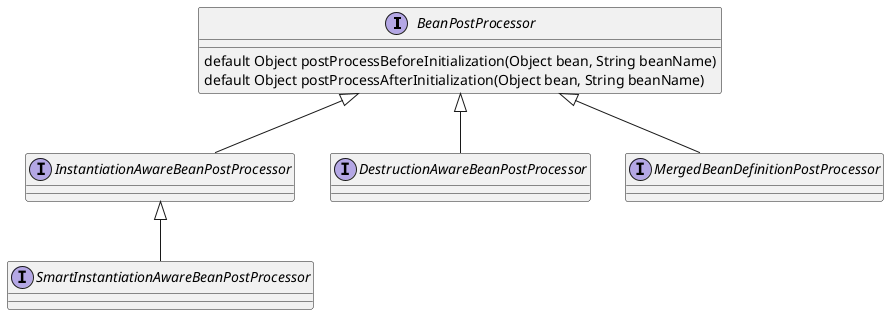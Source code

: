 @startuml
interface BeanPostProcessor{
default Object postProcessBeforeInitialization(Object bean, String beanName)
default Object postProcessAfterInitialization(Object bean, String beanName)
}
interface InstantiationAwareBeanPostProcessor{
}
interface DestructionAwareBeanPostProcessor{
}
interface MergedBeanDefinitionPostProcessor{
}

interface SmartInstantiationAwareBeanPostProcessor{
}

BeanPostProcessor <|-- InstantiationAwareBeanPostProcessor
BeanPostProcessor <|-- DestructionAwareBeanPostProcessor
BeanPostProcessor <|-- MergedBeanDefinitionPostProcessor
InstantiationAwareBeanPostProcessor <|--SmartInstantiationAwareBeanPostProcessor


@enduml